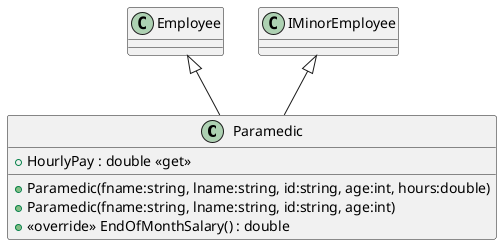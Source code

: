 @startuml
class Paramedic {
    + HourlyPay : double <<get>>
    + Paramedic(fname:string, lname:string, id:string, age:int, hours:double)
    + Paramedic(fname:string, lname:string, id:string, age:int)
    + <<override>> EndOfMonthSalary() : double
}
Employee <|-- Paramedic
IMinorEmployee <|-- Paramedic
@enduml
